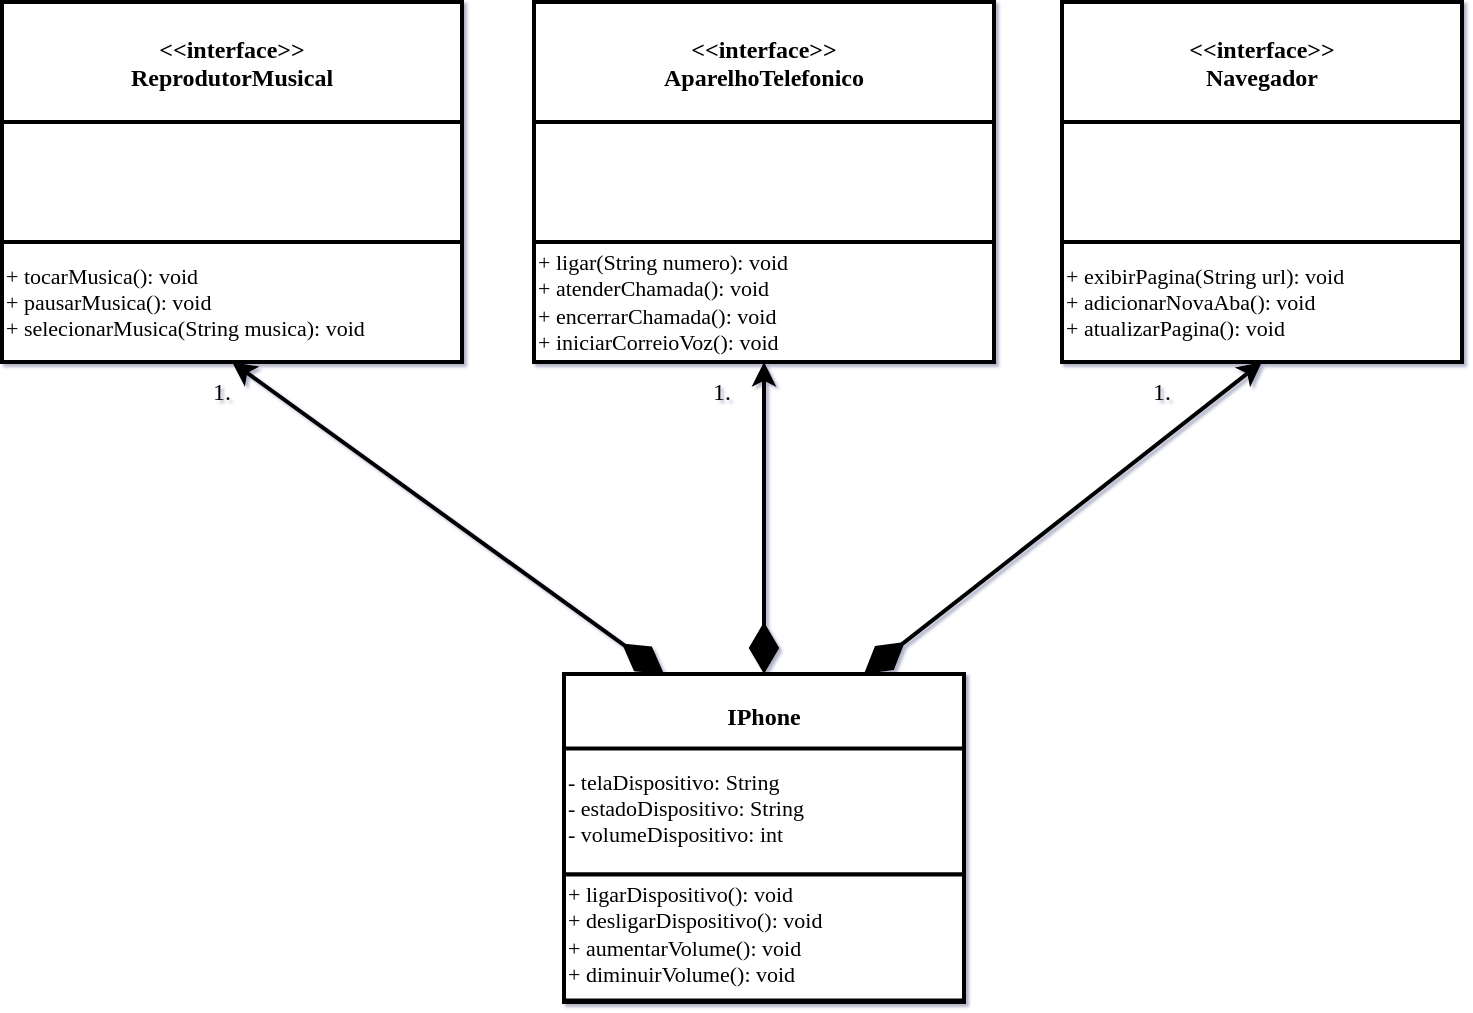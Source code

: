 <mxfile>
    <diagram id="qJbw2j9B7ppGZLjYoXpy" name="Página-1">
        <mxGraphModel dx="740" dy="559" grid="0" gridSize="10" guides="1" tooltips="1" connect="1" arrows="1" fold="1" page="1" pageScale="1" pageWidth="827" pageHeight="1169" background="#ffffff" math="0" shadow="1">
            <root>
                <mxCell id="0"/>
                <mxCell id="1" parent="0"/>
                <mxCell id="2" value="&lt;&lt;interface&gt;&gt;&#10;ReprodutorMusical" style="swimlane;startSize=60;fontStyle=1;fillColor=#FFFFFF;strokeColor=#000000;fontColor=#000000;fontFamily=Tahoma;strokeWidth=2;" vertex="1" parent="1">
                    <mxGeometry x="49" y="335" width="230" height="180" as="geometry"/>
                </mxCell>
                <mxCell id="17" value="&lt;span style=&quot;color: rgba(0, 0, 0, 0); font-family: monospace; font-size: 0px; text-align: start;&quot;&gt;%3CmxGraphModel%3E%3Croot%3E%3CmxCell%20id%3D%220%22%2F%3E%3CmxCell%20id%3D%221%22%20parent%3D%220%22%2F%3E%3CmxCell%20id%3D%222%22%20value%3D%22%26lt%3B%26lt%3Binterface%26gt%3B%26gt%3B%26%2310%3BNavegador%22%20style%3D%22swimlane%3BstartSize%3D60%3BfontStyle%3D1%3BfillColor%3D%23f9f7ed%3BstrokeColor%3D%2336393d%3BfontColor%3D%23000000%3BfontFamily%3DTahoma%3B%22%20vertex%3D%221%22%20parent%3D%221%22%3E%3CmxGeometry%20x%3D%22520%22%20y%3D%2240%22%20width%3D%22200%22%20height%3D%22180%22%20as%3D%22geometry%22%2F%3E%3C%2FmxCell%3E%3C%2Froot%3E%3C%2FmxGraphModel%3E&lt;/span&gt;" style="rounded=0;whiteSpace=wrap;html=1;fontFamily=Tahoma;fillColor=#FFFFFF;strokeColor=#000000;strokeWidth=2;" vertex="1" parent="2">
                    <mxGeometry y="120" width="230" height="60" as="geometry"/>
                </mxCell>
                <mxCell id="15" value="&lt;span style=&quot;font-family: monospace; font-size: 0px; text-align: start; background-color: rgb(0, 0, 0);&quot;&gt;&lt;font&gt;ttttt&lt;/font&gt;&lt;/span&gt;" style="rounded=0;whiteSpace=wrap;html=1;fontFamily=Tahoma;fillColor=#FFFFFF;strokeColor=#000000;strokeWidth=2;fontColor=#000000;" vertex="1" parent="2">
                    <mxGeometry y="60" width="230" height="60" as="geometry"/>
                </mxCell>
                <mxCell id="35" value="+ tocarMusica(): void&lt;br style=&quot;font-size: 11px;&quot;&gt;+ pausarMusica(): void&lt;br style=&quot;font-size: 11px;&quot;&gt;+ selecionarMusica(String musica): void&amp;nbsp;" style="text;html=1;strokeColor=none;fillColor=none;align=left;verticalAlign=middle;whiteSpace=wrap;rounded=0;labelBackgroundColor=none;strokeWidth=2;fontFamily=Tahoma;fontColor=#000000;fontSize=11;" vertex="1" parent="2">
                    <mxGeometry y="120" width="230" height="60" as="geometry"/>
                </mxCell>
                <mxCell id="4" value="&lt;&lt;interface&gt;&gt;&#10;AparelhoTelefonico" style="swimlane;startSize=60;fontStyle=1;fillColor=#FFFFFF;strokeColor=#000000;fontColor=#000000;fontFamily=Tahoma;strokeWidth=2;" vertex="1" parent="1">
                    <mxGeometry x="315" y="335" width="230" height="180" as="geometry"/>
                </mxCell>
                <mxCell id="18" value="&lt;span style=&quot;color: rgba(0, 0, 0, 0); font-family: monospace; font-size: 0px; text-align: start;&quot;&gt;%3CmxGraphModel%3E%3Croot%3E%3CmxCell%20id%3D%220%22%2F%3E%3CmxCell%20id%3D%221%22%20parent%3D%220%22%2F%3E%3CmxCell%20id%3D%222%22%20value%3D%22%26lt%3B%26lt%3Binterface%26gt%3B%26gt%3B%26%2310%3BNavegador%22%20style%3D%22swimlane%3BstartSize%3D60%3BfontStyle%3D1%3BfillColor%3D%23f9f7ed%3BstrokeColor%3D%2336393d%3BfontColor%3D%23000000%3BfontFamily%3DTahoma%3B%22%20vertex%3D%221%22%20parent%3D%221%22%3E%3CmxGeometry%20x%3D%22520%22%20y%3D%2240%22%20width%3D%22200%22%20height%3D%22180%22%20as%3D%22geometry%22%2F%3E%3C%2FmxCell%3E%3C%2Froot%3E%3C%2FmxGraphModel%3E&lt;/span&gt;" style="rounded=0;whiteSpace=wrap;html=1;fontFamily=Tahoma;fillColor=#FFFFFF;strokeColor=#000000;strokeWidth=2;" vertex="1" parent="4">
                    <mxGeometry y="60" width="230" height="60" as="geometry"/>
                </mxCell>
                <mxCell id="19" value="&lt;span style=&quot;color: rgba(0, 0, 0, 0); font-family: monospace; font-size: 0px; text-align: start;&quot;&gt;%3CmxGraphModel%3E%3Croot%3E%3CmxCell%20id%3D%220%22%2F%3E%3CmxCell%20id%3D%221%22%20parent%3D%220%22%2F%3E%3CmxCell%20id%3D%222%22%20value%3D%22%26lt%3B%26lt%3Binterface%26gt%3B%26gt%3B%26%2310%3BNavegador%22%20style%3D%22swimlane%3BstartSize%3D60%3BfontStyle%3D1%3BfillColor%3D%23f9f7ed%3BstrokeColor%3D%2336393d%3BfontColor%3D%23000000%3BfontFamily%3DTahoma%3B%22%20vertex%3D%221%22%20parent%3D%221%22%3E%3CmxGeometry%20x%3D%22520%22%20y%3D%2240%22%20width%3D%22200%22%20height%3D%22180%22%20as%3D%22geometry%22%2F%3E%3C%2FmxCell%3E%3C%2Froot%3E%3C%2FmxGraphModel%3E&lt;/span&gt;" style="rounded=0;whiteSpace=wrap;html=1;fontFamily=Tahoma;fillColor=#FFFFFF;strokeColor=#000000;strokeWidth=2;" vertex="1" parent="4">
                    <mxGeometry y="120" width="230" height="60" as="geometry"/>
                </mxCell>
                <mxCell id="36" value="+ ligar(String numero): void&lt;br style=&quot;font-size: 11px;&quot;&gt;+ atenderChamada(): void&lt;br style=&quot;font-size: 11px;&quot;&gt;+ encerrarChamada(): void&lt;br style=&quot;font-size: 11px;&quot;&gt;+ iniciarCorreioVoz(): void&amp;nbsp;" style="text;html=1;strokeColor=none;fillColor=none;align=left;verticalAlign=middle;whiteSpace=wrap;rounded=0;labelBackgroundColor=none;strokeWidth=2;fontFamily=Tahoma;fontColor=#000000;fontSize=11;" vertex="1" parent="4">
                    <mxGeometry y="120" width="230" height="60" as="geometry"/>
                </mxCell>
                <mxCell id="5" value="&lt;&lt;interface&gt;&gt;&#10;Navegador" style="swimlane;startSize=60;fontStyle=1;fillColor=#FFFFFF;strokeColor=#000000;fontColor=#000000;fontFamily=Tahoma;strokeWidth=2;" vertex="1" parent="1">
                    <mxGeometry x="579" y="335" width="200" height="180" as="geometry"/>
                </mxCell>
                <mxCell id="20" value="&lt;span style=&quot;color: rgba(0, 0, 0, 0); font-family: monospace; font-size: 0px; text-align: start;&quot;&gt;%3CmxGraphModel%3E%3Croot%3E%3CmxCell%20id%3D%220%22%2F%3E%3CmxCell%20id%3D%221%22%20parent%3D%220%22%2F%3E%3CmxCell%20id%3D%222%22%20value%3D%22%26lt%3B%26lt%3Binterface%26gt%3B%26gt%3B%26%2310%3BNavegador%22%20style%3D%22swimlane%3BstartSize%3D60%3BfontStyle%3D1%3BfillColor%3D%23f9f7ed%3BstrokeColor%3D%2336393d%3BfontColor%3D%23000000%3BfontFamily%3DTahoma%3B%22%20vertex%3D%221%22%20parent%3D%221%22%3E%3CmxGeometry%20x%3D%22520%22%20y%3D%2240%22%20width%3D%22200%22%20height%3D%22180%22%20as%3D%22geometry%22%2F%3E%3C%2FmxCell%3E%3C%2Froot%3E%3C%2FmxGraphModel%3E&lt;/span&gt;" style="rounded=0;whiteSpace=wrap;html=1;fontFamily=Tahoma;fillColor=#FFFFFF;strokeColor=#000000;strokeWidth=2;" vertex="1" parent="5">
                    <mxGeometry y="60" width="200" height="60" as="geometry"/>
                </mxCell>
                <mxCell id="21" value="&lt;span style=&quot;color: rgba(0, 0, 0, 0); font-family: monospace; font-size: 0px; text-align: start;&quot;&gt;%3CmxGraphModel%3E%3Croot%3E%3CmxCell%20id%3D%220%22%2F%3E%3CmxCell%20id%3D%221%22%20parent%3D%220%22%2F%3E%3CmxCell%20id%3D%222%22%20value%3D%22%26lt%3B%26lt%3Binterface%26gt%3B%26gt%3B%26%2310%3BNavegador%22%20style%3D%22swimlane%3BstartSize%3D60%3BfontStyle%3D1%3BfillColor%3D%23f9f7ed%3BstrokeColor%3D%2336393d%3BfontColor%3D%23000000%3BfontFamily%3DTahoma%3B%22%20vertex%3D%221%22%20parent%3D%221%22%3E%3CmxGeometry%20x%3D%22520%22%20y%3D%2240%22%20width%3D%22200%22%20height%3D%22180%22%20as%3D%22geometry%22%2F%3E%3C%2FmxCell%3E%3C%2Froot%3E%3C%2FmxGraphModel%3E&lt;/span&gt;" style="rounded=0;whiteSpace=wrap;html=1;fontFamily=Tahoma;fillColor=#FFFFFF;strokeColor=#000000;strokeWidth=2;" vertex="1" parent="5">
                    <mxGeometry y="120" width="200" height="60" as="geometry"/>
                </mxCell>
                <mxCell id="37" value="+ exibirPagina(String url): void&lt;br style=&quot;font-size: 11px;&quot;&gt;+ adicionarNovaAba(): void&lt;br style=&quot;font-size: 11px;&quot;&gt;+ atualizarPagina(): void&amp;nbsp;" style="text;html=1;strokeColor=none;fillColor=none;align=left;verticalAlign=middle;whiteSpace=wrap;rounded=0;labelBackgroundColor=none;strokeWidth=2;fontFamily=Tahoma;fontColor=#000000;fontSize=11;" vertex="1" parent="5">
                    <mxGeometry y="120" width="200" height="60" as="geometry"/>
                </mxCell>
                <mxCell id="7" style="edgeStyle=none;html=1;fontFamily=Tahoma;fontColor=#000000;strokeColor=#000000;strokeWidth=2;startArrow=diamondThin;startFill=1;startSize=20;entryX=0.5;entryY=1;entryDx=0;entryDy=0;" edge="1" parent="1" source="6" target="36">
                    <mxGeometry relative="1" as="geometry">
                        <mxPoint x="419" y="575" as="targetPoint"/>
                    </mxGeometry>
                </mxCell>
                <mxCell id="8" style="edgeStyle=none;html=1;fontFamily=Tahoma;fontColor=#000000;strokeWidth=2;strokeColor=#000000;entryX=0.5;entryY=1;entryDx=0;entryDy=0;endArrow=classic;endFill=1;startArrow=diamondThin;startFill=1;exitX=0.75;exitY=0;exitDx=0;exitDy=0;startSize=20;" edge="1" parent="1" source="6" target="21">
                    <mxGeometry relative="1" as="geometry">
                        <mxPoint x="669" y="575" as="targetPoint"/>
                        <mxPoint x="559" y="665" as="sourcePoint"/>
                    </mxGeometry>
                </mxCell>
                <mxCell id="9" style="edgeStyle=none;html=1;entryX=0.5;entryY=1;entryDx=0;entryDy=0;fontFamily=Tahoma;fontColor=#000000;exitX=0.25;exitY=0;exitDx=0;exitDy=0;strokeColor=#000000;strokeWidth=2;startArrow=diamondThin;startFill=1;sourcePerimeterSpacing=0;targetPerimeterSpacing=0;startSize=20;" edge="1" parent="1" source="6" target="2">
                    <mxGeometry relative="1" as="geometry"/>
                </mxCell>
                <mxCell id="6" value="IPhone" style="swimlane;startSize=41;fontStyle=1;fillColor=#FFFFFF;strokeColor=#000000;fontColor=#000000;fontFamily=Tahoma;strokeWidth=2;" vertex="1" parent="1">
                    <mxGeometry x="330" y="671" width="200" height="164" as="geometry"/>
                </mxCell>
                <mxCell id="31" value="&lt;span style=&quot;color: rgba(0, 0, 0, 0); font-family: monospace; font-size: 0px; text-align: start;&quot;&gt;%3CmxGraphModel%3E%3Croot%3E%3CmxCell%20id%3D%220%22%2F%3E%3CmxCell%20id%3D%221%22%20parent%3D%220%22%2F%3E%3CmxCell%20id%3D%222%22%20value%3D%22%26lt%3B%26lt%3Binterface%26gt%3B%26gt%3B%26%2310%3BNavegador%22%20style%3D%22swimlane%3BstartSize%3D60%3BfontStyle%3D1%3BfillColor%3D%23f9f7ed%3BstrokeColor%3D%2336393d%3BfontColor%3D%23000000%3BfontFamily%3DTahoma%3B%22%20vertex%3D%221%22%20parent%3D%221%22%3E%3CmxGeometry%20x%3D%22520%22%20y%3D%2240%22%20width%3D%22200%22%20height%3D%22180%22%20as%3D%22geometry%22%2F%3E%3C%2FmxCell%3E%3C%2Froot%3E%3C%2FmxGraphModel%3E&lt;/span&gt;" style="rounded=0;whiteSpace=wrap;html=1;fontFamily=Tahoma;fillColor=#FFFFFF;strokeColor=#000000;strokeWidth=2;" vertex="1" parent="6">
                    <mxGeometry y="37.25" width="200" height="63" as="geometry"/>
                </mxCell>
                <mxCell id="40" value="&lt;span style=&quot;color: rgba(0, 0, 0, 0); font-family: monospace; font-size: 0px; text-align: start;&quot;&gt;%3CmxGraphModel%3E%3Croot%3E%3CmxCell%20id%3D%220%22%2F%3E%3CmxCell%20id%3D%221%22%20parent%3D%220%22%2F%3E%3CmxCell%20id%3D%222%22%20value%3D%22%26lt%3B%26lt%3Binterface%26gt%3B%26gt%3B%26%2310%3BNavegador%22%20style%3D%22swimlane%3BstartSize%3D60%3BfontStyle%3D1%3BfillColor%3D%23f9f7ed%3BstrokeColor%3D%2336393d%3BfontColor%3D%23000000%3BfontFamily%3DTahoma%3B%22%20vertex%3D%221%22%20parent%3D%221%22%3E%3CmxGeometry%20x%3D%22520%22%20y%3D%2240%22%20width%3D%22200%22%20height%3D%22180%22%20as%3D%22geometry%22%2F%3E%3C%2FmxCell%3E%3C%2Froot%3E%3C%2FmxGraphModel%3E&lt;/span&gt;" style="rounded=0;whiteSpace=wrap;html=1;fontFamily=Tahoma;fillColor=#FFFFFF;strokeColor=#000000;strokeWidth=2;" vertex="1" parent="6">
                    <mxGeometry y="100.25" width="200" height="63" as="geometry"/>
                </mxCell>
                <mxCell id="39" value="+ ligarDispositivo(): void&lt;br&gt;+ desligarDispositivo(): void&lt;br style=&quot;font-size: 11px;&quot;&gt;+ aumentarVolume(): void&lt;br style=&quot;font-size: 11px;&quot;&gt;+ diminuirVolume(): void&amp;nbsp;" style="text;html=1;strokeColor=none;fillColor=none;align=left;verticalAlign=middle;whiteSpace=wrap;rounded=0;labelBackgroundColor=none;strokeWidth=2;fontFamily=Tahoma;fontColor=#000000;fontSize=11;" vertex="1" parent="6">
                    <mxGeometry y="100.25" width="200" height="60" as="geometry"/>
                </mxCell>
                <mxCell id="45" value="- telaDispositivo: String&lt;br&gt;- estadoDispositivo: String&lt;br&gt;- volumeDispositivo: int" style="text;html=1;strokeColor=none;fillColor=none;align=left;verticalAlign=middle;whiteSpace=wrap;rounded=0;labelBackgroundColor=none;strokeWidth=2;fontFamily=Tahoma;fontColor=#000000;fontSize=11;" vertex="1" parent="6">
                    <mxGeometry y="37.25" width="200" height="60" as="geometry"/>
                </mxCell>
                <mxCell id="32" value="1." style="text;html=1;strokeColor=none;fillColor=none;align=center;verticalAlign=middle;whiteSpace=wrap;rounded=0;strokeWidth=2;fontFamily=Tahoma;fontColor=#000000;rotation=0;" vertex="1" parent="1">
                    <mxGeometry x="399" y="515" width="20" height="30" as="geometry"/>
                </mxCell>
                <mxCell id="33" value="1." style="text;html=1;strokeColor=none;fillColor=none;align=center;verticalAlign=middle;whiteSpace=wrap;rounded=0;strokeWidth=2;fontFamily=Tahoma;fontColor=#000000;rotation=0;" vertex="1" parent="1">
                    <mxGeometry x="149" y="515" width="20" height="30" as="geometry"/>
                </mxCell>
                <mxCell id="34" value="1." style="text;html=1;strokeColor=none;fillColor=none;align=center;verticalAlign=middle;whiteSpace=wrap;rounded=0;strokeWidth=2;fontFamily=Tahoma;fontColor=#000000;rotation=0;" vertex="1" parent="1">
                    <mxGeometry x="619" y="515" width="20" height="30" as="geometry"/>
                </mxCell>
            </root>
        </mxGraphModel>
    </diagram>
</mxfile>